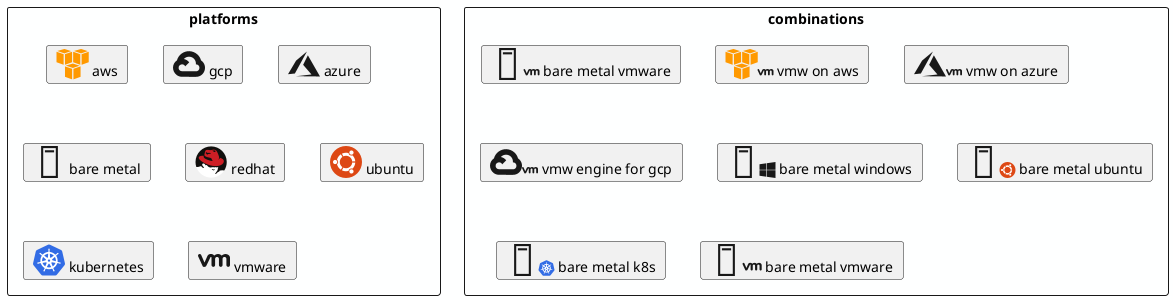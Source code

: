 
@startuml
skinparam backgroundcolor #FEFFFF
   
sprite aws <svg width="32" height="32" viewBox="0 0 32 32">
    <path d="M15.63 31.388l-7.135-2.56V18.373l7.135 2.43zm1.3 0l7.135-2.56V18.373l-7.135 2.432zm-7.7-13.8l7.2-2.033 6.696 2.16-6.696 2.273zm-2.092-.8L0 14.22V3.75l7.135 2.43zm1.307 0l7.135-2.56V3.75L8.443 6.192zm-7.7-13.8l7.2-2.043 6.696 2.16-6.696 2.273zm23.052 13.8l-7.135-2.56V3.75l7.135 2.43zm1.3 0l7.135-2.56V3.75l-7.135 2.43zm-7.7-13.8l7.2-2.033 6.696 2.16-6.696 2.273z" fill="#f90" fill-rule="evenodd"></path>
   </svg> 

sprite gcp <svg width="32" height="32" viewBox="0 0 32 32">
    <path d="M16.255 3.172c-5.729-0.13-10.813 3.661-12.313 9.193 0.068-0.026-0.073 0.016 0 0-5.167 3.401-5.229 10.812-0.328 14.589l0.005-0.010-0.010 0.042c1.568 1.182 3.474 1.813 5.438 1.807h6.896l0.042 0.036h6.922c8.917 0.073 12.5-11.469 5.115-16.464-0.635-2.349-1.943-4.458-3.76-6.068l-0.057 0.057 0.005-0.068c-2.203-1.943-5.021-3.047-7.953-3.115zM15.776 8.703c1.656-0.057 3.359 0.49 4.646 1.531 1.609 1.344 2.526 3.344 2.484 5.438v0.693c4.708-0.094 4.708 7.016 0 6.922h-6.922l-0.010 0.010v-0.052h-6.927c-0.49 0-0.974-0.104-1.422-0.307-2.203-0.995-2.729-3.891-1.021-5.604 1.714-1.708 4.604-1.182 5.604 1.021l4.016-4.016c-1.333-1.74-3.26-2.932-5.411-3.354 0.026-0.010 0.052-0.031 0.073-0.026 1.26-1.385 3.026-2.198 4.896-2.255z"></path>
   </svg>

sprite azure <svg width="32" height="32" viewBox="0 0 32 32">
    <path d="M19.867 7.282l-4.733 9.533 8.333 9.66L8 28.23l24 .25zm-.934-3.762L8.067 12.613 0 26.223l6.867-.7z"></path>

   </svg> 

sprite vmware <svg width="32" height="32" viewBox="0 0 32 32">
      <path d="M32,16.77V13.8372c0-2.4818-2.4817-3.8355-4.5123-3.8355a6.7446,6.7446,0,0,0-3.8354,1.5793,5.066,5.066,0,0,0-3.61-1.5793,5.9389,5.9389,0,0,0-3.8354,1.5793,3.8172,3.8172,0,0,0-3.3842-1.5793A3.4913,3.4913,0,0,0,9.482,11.8232L6.5058,18.575,3.2011,11.0011a1.67,1.67,0,0,0-2.1883-.8656h0A1.67,1.67,0,0,0,.1536,12.37L4.25,21.2824s.6769,1.5793,2.0305,1.5793a1.9088,1.9088,0,0,0,2.0306-1.1281c.3124-.4687,2.6809-5.45,4.1078-8.4692a.5679.5679,0,0,1,1.0812.2437v7.4868a1.8462,1.8462,0,0,0,1.6848,1.8629,1.8051,1.8051,0,0,0,1.9251-1.801V14.8524a1.9177,1.9177,0,0,1,3.8354,0v6.2044a1.8049,1.8049,0,0,0,3.61,0V14.8524a1.9177,1.9177,0,0,1,3.8354,0v6.2044a1.8049,1.8049,0,0,0,3.61,0Z"></path>

   </svg>
sprite windows <svg width="32" height="32" viewBox="0 0 32 32">
   <path d="M13.32 15.42v-12.8l-13.32 1.88v10.92zM14.5 15.42h17.5v-15.42l-17.5 2.46zM13.32 16.58h-13.32v10.92l13.32 1.88zM14.5 16.58v12.96l17.5 2.46v-15.42z"></path>
   </svg>
sprite kubernetes <svg width="32" height="32" viewBox="0 0 32 32">
    <path d="M15.9.476a2.14 2.14 0 0 0-.823.218L3.932 6.01c-.582.277-1.005.804-1.15 1.432L.054 19.373c-.13.56-.025 1.147.3 1.627q.057.087.12.168l7.7 9.574c.407.5 1.018.787 1.662.784h12.35c.646.001 1.258-.3 1.664-.793l7.696-9.576c.404-.5.555-1.16.4-1.786L29.2 7.43c-.145-.628-.57-1.155-1.15-1.432L16.923.695A2.14 2.14 0 0 0 15.89.476z" fill="#326ce5"></path>
    <path d="M16.002 4.542c-.384.027-.675.356-.655.74v.188c.018.213.05.424.092.633a6.22 6.22 0 0 1 .066 1.21c-.038.133-.114.253-.218.345l-.015.282c-.405.034-.807.096-1.203.186-1.666.376-3.183 1.24-4.354 2.485l-.24-.17c-.132.04-.274.025-.395-.04a6.22 6.22 0 0 1-.897-.81 5.55 5.55 0 0 0-.437-.465l-.148-.118c-.132-.106-.294-.167-.463-.175a.64.64 0 0 0-.531.236c-.226.317-.152.756.164.983l.138.11a5.55 5.55 0 0 0 .552.323c.354.197.688.428.998.7a.74.74 0 0 1 .133.384l.218.2c-1.177 1.766-1.66 3.905-1.358 6.006l-.28.08c-.073.116-.17.215-.286.288a6.22 6.22 0 0 1-1.194.197 5.57 5.57 0 0 0-.64.05l-.177.04h-.02a.67.67 0 0 0-.387 1.132.67.67 0 0 0 .684.165h.013l.18-.02c.203-.06.403-.134.598-.218.375-.15.764-.265 1.162-.34.138.008.27.055.382.135l.3-.05c.65 2.017 2.016 3.726 3.84 4.803l-.122.255c.056.117.077.247.06.376-.165.382-.367.748-.603 1.092a5.58 5.58 0 0 0-.358.533l-.085.18a.67.67 0 0 0 .65 1.001.67.67 0 0 0 .553-.432l.083-.17c.076-.2.14-.404.192-.61.177-.437.273-.906.515-1.196a.54.54 0 0 1 .286-.14l.15-.273a8.62 8.62 0 0 0 6.146.015l.133.255c.136.02.258.095.34.205.188.358.34.733.456 1.12a5.57 5.57 0 0 0 .194.611l.083.17a.67.67 0 0 0 1.187.131.67.67 0 0 0 .016-.701l-.087-.18a5.55 5.55 0 0 0-.358-.531c-.23-.332-.428-.686-.6-1.057a.52.52 0 0 1 .068-.4 2.29 2.29 0 0 1-.111-.269c1.82-1.085 3.18-2.8 3.823-4.82l.284.05c.102-.093.236-.142.373-.138.397.076.786.2 1.162.34.195.09.395.166.598.23.048.013.118.024.172.037h.013a.67.67 0 0 0 .841-.851.67.67 0 0 0-.544-.446l-.194-.046a5.57 5.57 0 0 0-.64-.05c-.404-.026-.804-.092-1.194-.197-.12-.067-.22-.167-.288-.288l-.27-.08a8.65 8.65 0 0 0-1.386-5.993l.236-.218c-.01-.137.035-.273.124-.378.307-.264.64-.497.99-.696a5.57 5.57 0 0 0 .552-.323l.146-.118a.67.67 0 0 0-.133-1.202.67.67 0 0 0-.696.161l-.148.118a5.57 5.57 0 0 0-.437.465c-.264.302-.556.577-.873.823a.74.74 0 0 1-.404.044l-.253.18c-1.46-1.53-3.427-2.48-5.535-2.67 0-.1-.013-.25-.015-.297-.113-.078-.192-.197-.218-.332a6.23 6.23 0 0 1 .076-1.207c.043-.21.073-.42.092-.633v-.2c.02-.384-.27-.713-.655-.74zm-.834 5.166l-.2 3.493h-.015c-.01.216-.137.4-.332.504s-.426.073-.6-.054l-2.865-2.03a6.86 6.86 0 0 1 3.303-1.799c.234-.05.47-.088.707-.114zm1.668 0c1.505.187 2.906.863 3.99 1.924l-2.838 2.017c-.175.14-.415.168-.618.072s-.333-.3-.336-.524zm-6.72 3.227l2.62 2.338v.015c.163.142.234.363.186.574s-.21.378-.417.435v.01l-3.362.967a6.86 6.86 0 0 1 .974-4.34zm11.753 0c.796 1.295 1.148 2.814 1.002 4.327l-3.367-.97v-.013c-.21-.057-.37-.224-.417-.435s.023-.43.186-.574l2.6-2.327zm-6.404 2.52h1.072l.655.832-.238 1.04-.963.463-.965-.463-.227-1.04zm3.434 2.838c.045-.005.1-.005.135 0l3.467.585c-.5 1.44-1.487 2.67-2.775 3.493l-1.34-3.244a.59.59 0 0 1 .509-.819zm-5.823.015c.196.003.377.104.484.268s.124.37.047.55v.013l-1.332 3.218C11 21.54 10.032 20.325 9.517 18.9l3.437-.583c.038-.004.077-.004.116 0zm2.904 1.4a.59.59 0 0 1 .537.308h.013l1.694 3.057-.677.2c-1.246.285-2.547.218-3.758-.194l1.7-3.057c.103-.18.293-.29.5-.295z" fill="#fff" stroke="#fff" stroke-width=".055"></path>
   </svg>
sprite server-tower <svg width="32" height="32" viewBox="0 0 32 32">
    <path d="M7.6 0v32h16.8v-32zM22.28 29.86h-12.56v-27.72h12.56zM11.4 4.2h9.2v2.12h-9.2z"></path>
   </svg>
sprite server <svg width="32" height="32" viewBox="0 0 32 32">
    <path d="M0 11.040v10h32v-10zM29.86 18.82h-27.72v-5.64h27.72zM5.34 14.94h21.32v2.12h-21.32z"></path>
   </svg>   

sprite ubuntu <svg width="32" height="32" viewBox="0 0 32 32">
     <path d="M32 16c0 8.836-7.164 16-16 16S0 24.836 0 16 7.164 0 16 0s16 7.164 16 16z" fill="#dd4814"></path>
    <path d="M5.12 13.864c-1.18 0-2.137.956-2.137 2.137s.956 2.136 2.137 2.136S7.257 17.18 7.257 16 6.3 13.864 5.12 13.864zm15.252 9.71c-1.022.6-1.372 1.896-.782 2.917s1.895 1.372 2.917.782 1.372-1.895.782-2.917-1.896-1.37-2.917-.782zM9.76 16a6.23 6.23 0 0 1 2.653-5.105L10.852 8.28a9.3 9.3 0 0 0-3.838 5.394C7.69 14.224 8.12 15.06 8.12 16s-.432 1.776-1.106 2.326c.577 2.237 1.968 4.146 3.838 5.395l1.562-2.616A6.23 6.23 0 0 1 9.761 16zM16 9.76a6.24 6.24 0 0 1 6.215 5.687l3.044-.045a9.25 9.25 0 0 0-2.757-6.019c-.812.307-1.75.26-2.56-.208a2.99 2.99 0 0 1-1.461-2.118C17.7 6.84 16.86 6.72 16 6.72c-1.477 0-2.873.347-4.113.96l1.484 2.66c.8-.372 1.69-.58 2.628-.58zm0 12.48c-.94 0-1.83-.21-2.628-.58l-1.484 2.66c1.24.614 2.636.96 4.113.96a9.28 9.28 0 0 0 2.479-.338c.14-.858.65-1.648 1.46-2.118s1.75-.514 2.56-.207a9.25 9.25 0 0 0 2.757-6.019l-3.045-.045A6.24 6.24 0 0 1 16 22.24zm4.372-13.813c1.022.6 2.328.24 2.917-.78s.24-2.328-.78-2.918-2.328-.24-2.918.783-.24 2.327.782 2.917z" fill="#fff"></path>
  </svg>

sprite redhat <svg width="16" height="16" viewBox="0 0 64 64">
    <path d="M57.434 48.97c-1.203-.276-2.48-.45-3.77-.45-2.2 0-4.218.382-5.7 1a.5.5 0 0 0-.28.445.51.51 0 0 0 .045.204c.175.507-.113 1.057-1.547 1.373-2.127.467-3.47 2.662-4.237 3.4-.903.857-3.45 1.382-3.067.872.3-.398 1.446-1.644 2.144-3 .624-1.203 1.18-1.545 1.945-2.694.224-.335 1.095-1.518 1.348-2.455.284-.912.188-2.06.297-2.53.157-.68.8-2.158.847-3 .028-.473-1.97.673-2.917.673s-1.87-.57-2.717-.6c-1.048-.048-1.72.8-2.67.66-.54-.087-.997-.564-1.943-.6-1.347-.05-2.993.75-6.084.65-3.04-.1-5.85-3.843-6.232-4.438-.45-.698-.998-.698-1.596-.15s-1.336.117-1.546-.25c-.4-.697-1.465-2.736-3.117-3.164-2.284-.6-3.44 1.264-3.3 2.742.152 1.5 1.12 1.92 1.57 2.717s.678 1.3 1.523 1.663c.598.25.82.62.643 1.112-.157.427-.78.525-1.2.545-.87.042-1.48-.194-1.925-.48-.518-.33-.938-.788-1.4-1.566-.523-.858-1.345-1.232-2.304-1.232-.457 0-.884.12-1.264.316-1.502.783-3.3 1.244-5.216 1.244l-2.17.002C5.8 54.328 17.467 63.222 31.22 63.222c10.987 0 20.648-5.674 26.213-14.253m5-3.347a1.58 1.58 0 0 0-1.581 1.578 1.58 1.58 0 0 0 1.581 1.578A1.58 1.58 0 0 0 64 47.2a1.58 1.58 0 0 0-1.577-1.578zm0 .28a1.3 1.3 0 0 1 1.295 1.3c0 .718-.58 1.295-1.295 1.295a1.3 1.3 0 0 1-1.302-1.295 1.3 1.3 0 0 1 1.302-1.3zm-.534.492v1.6h.243v-.697h.282l.425.697h.273l-.46-.7c.24-.03.42-.154.42-.44 0-.32-.188-.46-.568-.46zm.243.206h.333c.17 0 .35.037.35.236 0 .246-.183.264-.4.264h-.292z" fill="#fff"></path>
    <path d="M31.224.778C13.98.778 0 14.757 0 32.003a31.14 31.14 0 0 0 1.63 9.98H3.8c1.925 0 3.714-.464 5.216-1.245a2.75 2.75 0 0 1 1.265-.315c.96 0 1.78.373 2.304 1.23.45.778.87 1.236 1.4 1.564.445.285 1.055.522 1.926.48.4-.02 1.032-.12 1.2-.546.178-.5-.045-.862-.643-1.1-.845-.353-1.074-.87-1.523-1.666s-1.418-1.218-1.57-2.716c-.15-1.477 1.006-3.333 3.3-2.74 1.652.427 2.718 2.468 3.117 3.165.2.367.947.797 1.545.25s1.146-.55 1.596.15c.383.595 3.192 4.34 6.233 4.438 3.092.1 4.736-.7 6.083-.65.946.036 1.402.5 1.943.598.948.15 1.62-.708 2.67-.658.846.042 1.77.607 2.716.607s2.945-1.143 2.917-.672c-.05.834-.7 2.3-.848 3-.1.472-.013 1.62-.297 2.532-.254.935-1.124 2.12-1.348 2.455-.765 1.148-1.32 1.5-1.945 2.692-.698 1.346-1.844 2.592-2.144 3-.383.5 2.164-.017 3.068-.873.767-.73 2.1-2.924 4.237-3.4 1.435-.315 1.722-.865 1.547-1.374a.51.51 0 0 1-.044-.203c0-.194.116-.364.28-.446 1.482-.617 3.5-1 5.7-1 1.292 0 2.568.172 3.772.45a31.08 31.08 0 0 0 5.01-16.972C62.448 14.757 48.47.778 31.224.778zM38.1 46.1c.16.155.437.684.098 1.352-.2.355-.393.603-.76.895-.44.353-1.298.758-2.475.012-.632-.402-.672-.537-1.545-.424-.624.082-.873-.548-.65-1.073s1.147-.945 2.294-.273c.516.303 1.32.944 2.025.376.3-.234.466-.4.87-.86.02-.02.044-.03.073-.03s.05.01.067.024" fill="#100f0d"></path>
    <path d="M35.916 7.216a10.24 10.24 0 0 0-2.14.312c-1.036.266-3.064 1.32-6.824.474-6.51-1.466-7.473 1.794-7.845 3.212l-1.27 5.456c-.3 1.644-.69 4.5 9.414 6.426 4.708.896 4.947 2.112 5.155 2.987.374 1.568.972 2.466 1.645 2.915s-.001.82-.747.897c-2.005.208-9.415-1.918-13.798-4.408-3.587-2.193-3.646-4.166-2.825-5.84-5.418-.586-9.485.508-10.222 3.073-1.265 4.402 9.677 11.92 22.137 15.693 13.077 3.96 26.527 1.195 28.022-7.024.678-3.734-2.466-6.496-7.77-7.692-.31 1.037-.75 2.362-2.7 3.365-.284.146-.392-.092-.262-.317.738-1.255.87-1.57 1.083-2.064.3-.724.457-1.755-.14-3.9-1.175-4.226-3.624-9.874-5.405-11.707-1.29-1.326-3.362-1.937-5.506-1.856zm.588 1.448l.178.001c2 .045 3.604.84 3.58 1.776s-1.665 1.66-3.667 1.614a7.1 7.1 0 0 1-1.78-.26c-.062-.016-.106-.068-.106-.13s.044-.115.108-.13c1.248-.29 2.092-.76 2.032-1.208-.078-.592-1.712-.912-3.65-.72a13.04 13.04 0 0 0-.62.081c-.07.001-.117-.042-.117-.093 0-.04.023-.072.057-.087.7-.37 1.742-.662 2.936-.784.36-.037.71-.057 1.046-.06zm-14.84 3.76c.32-.013.615.157.756.332.34.425 1.07 1.12 2.017 1.096s2.04-.224 3.56-.224c1.544 0 2.582.577 2.64 1.072.05.423-.126.82-1.844.945-3.607.26-3.98.65-4.657 1.37-.953 1.014-2.207-1.316-2.207-1.316-.753-.16-1.666-1.373-1.173-2.507.243-.56.587-.756.907-.768z" fill="#cd1e25"></path>
   </svg>

rectangle "platforms" {
card "<$aws> aws"
card "<$gcp> gcp"
card "<$azure> azure"
card "<$server-tower> bare metal"
card "<$redhat*.5> redhat"
card "<$ubuntu> ubuntu"
card "<$kubernetes> kubernetes"
card "<$vmware> vmware"
}

rectangle combinations{
card "<$server-tower><$vmware*.5> bare metal vmware"
card "<$aws><$vmware*.5> vmw on aws"
card "<$azure><$vmware*.5> vmw on azure"
card "<$gcp><$vmware*.5> vmw engine for gcp"
card "<$server-tower><$windows*.5> bare metal windows"
card "<$server-tower><$ubuntu*.5> bare metal ubuntu"
card "<$server-tower><$windows*.5> bare metal windows"
card "<$server-tower><$kubernetes*.5> bare metal k8s"
card "<$server-tower><$vmware*.6> bare metal vmware"
}
@enduml



